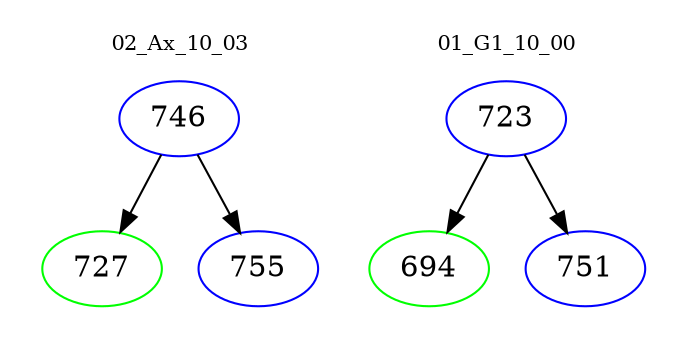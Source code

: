 digraph{
subgraph cluster_0 {
color = white
label = "02_Ax_10_03";
fontsize=10;
T0_746 [label="746", color="blue"]
T0_746 -> T0_727 [color="black"]
T0_727 [label="727", color="green"]
T0_746 -> T0_755 [color="black"]
T0_755 [label="755", color="blue"]
}
subgraph cluster_1 {
color = white
label = "01_G1_10_00";
fontsize=10;
T1_723 [label="723", color="blue"]
T1_723 -> T1_694 [color="black"]
T1_694 [label="694", color="green"]
T1_723 -> T1_751 [color="black"]
T1_751 [label="751", color="blue"]
}
}
